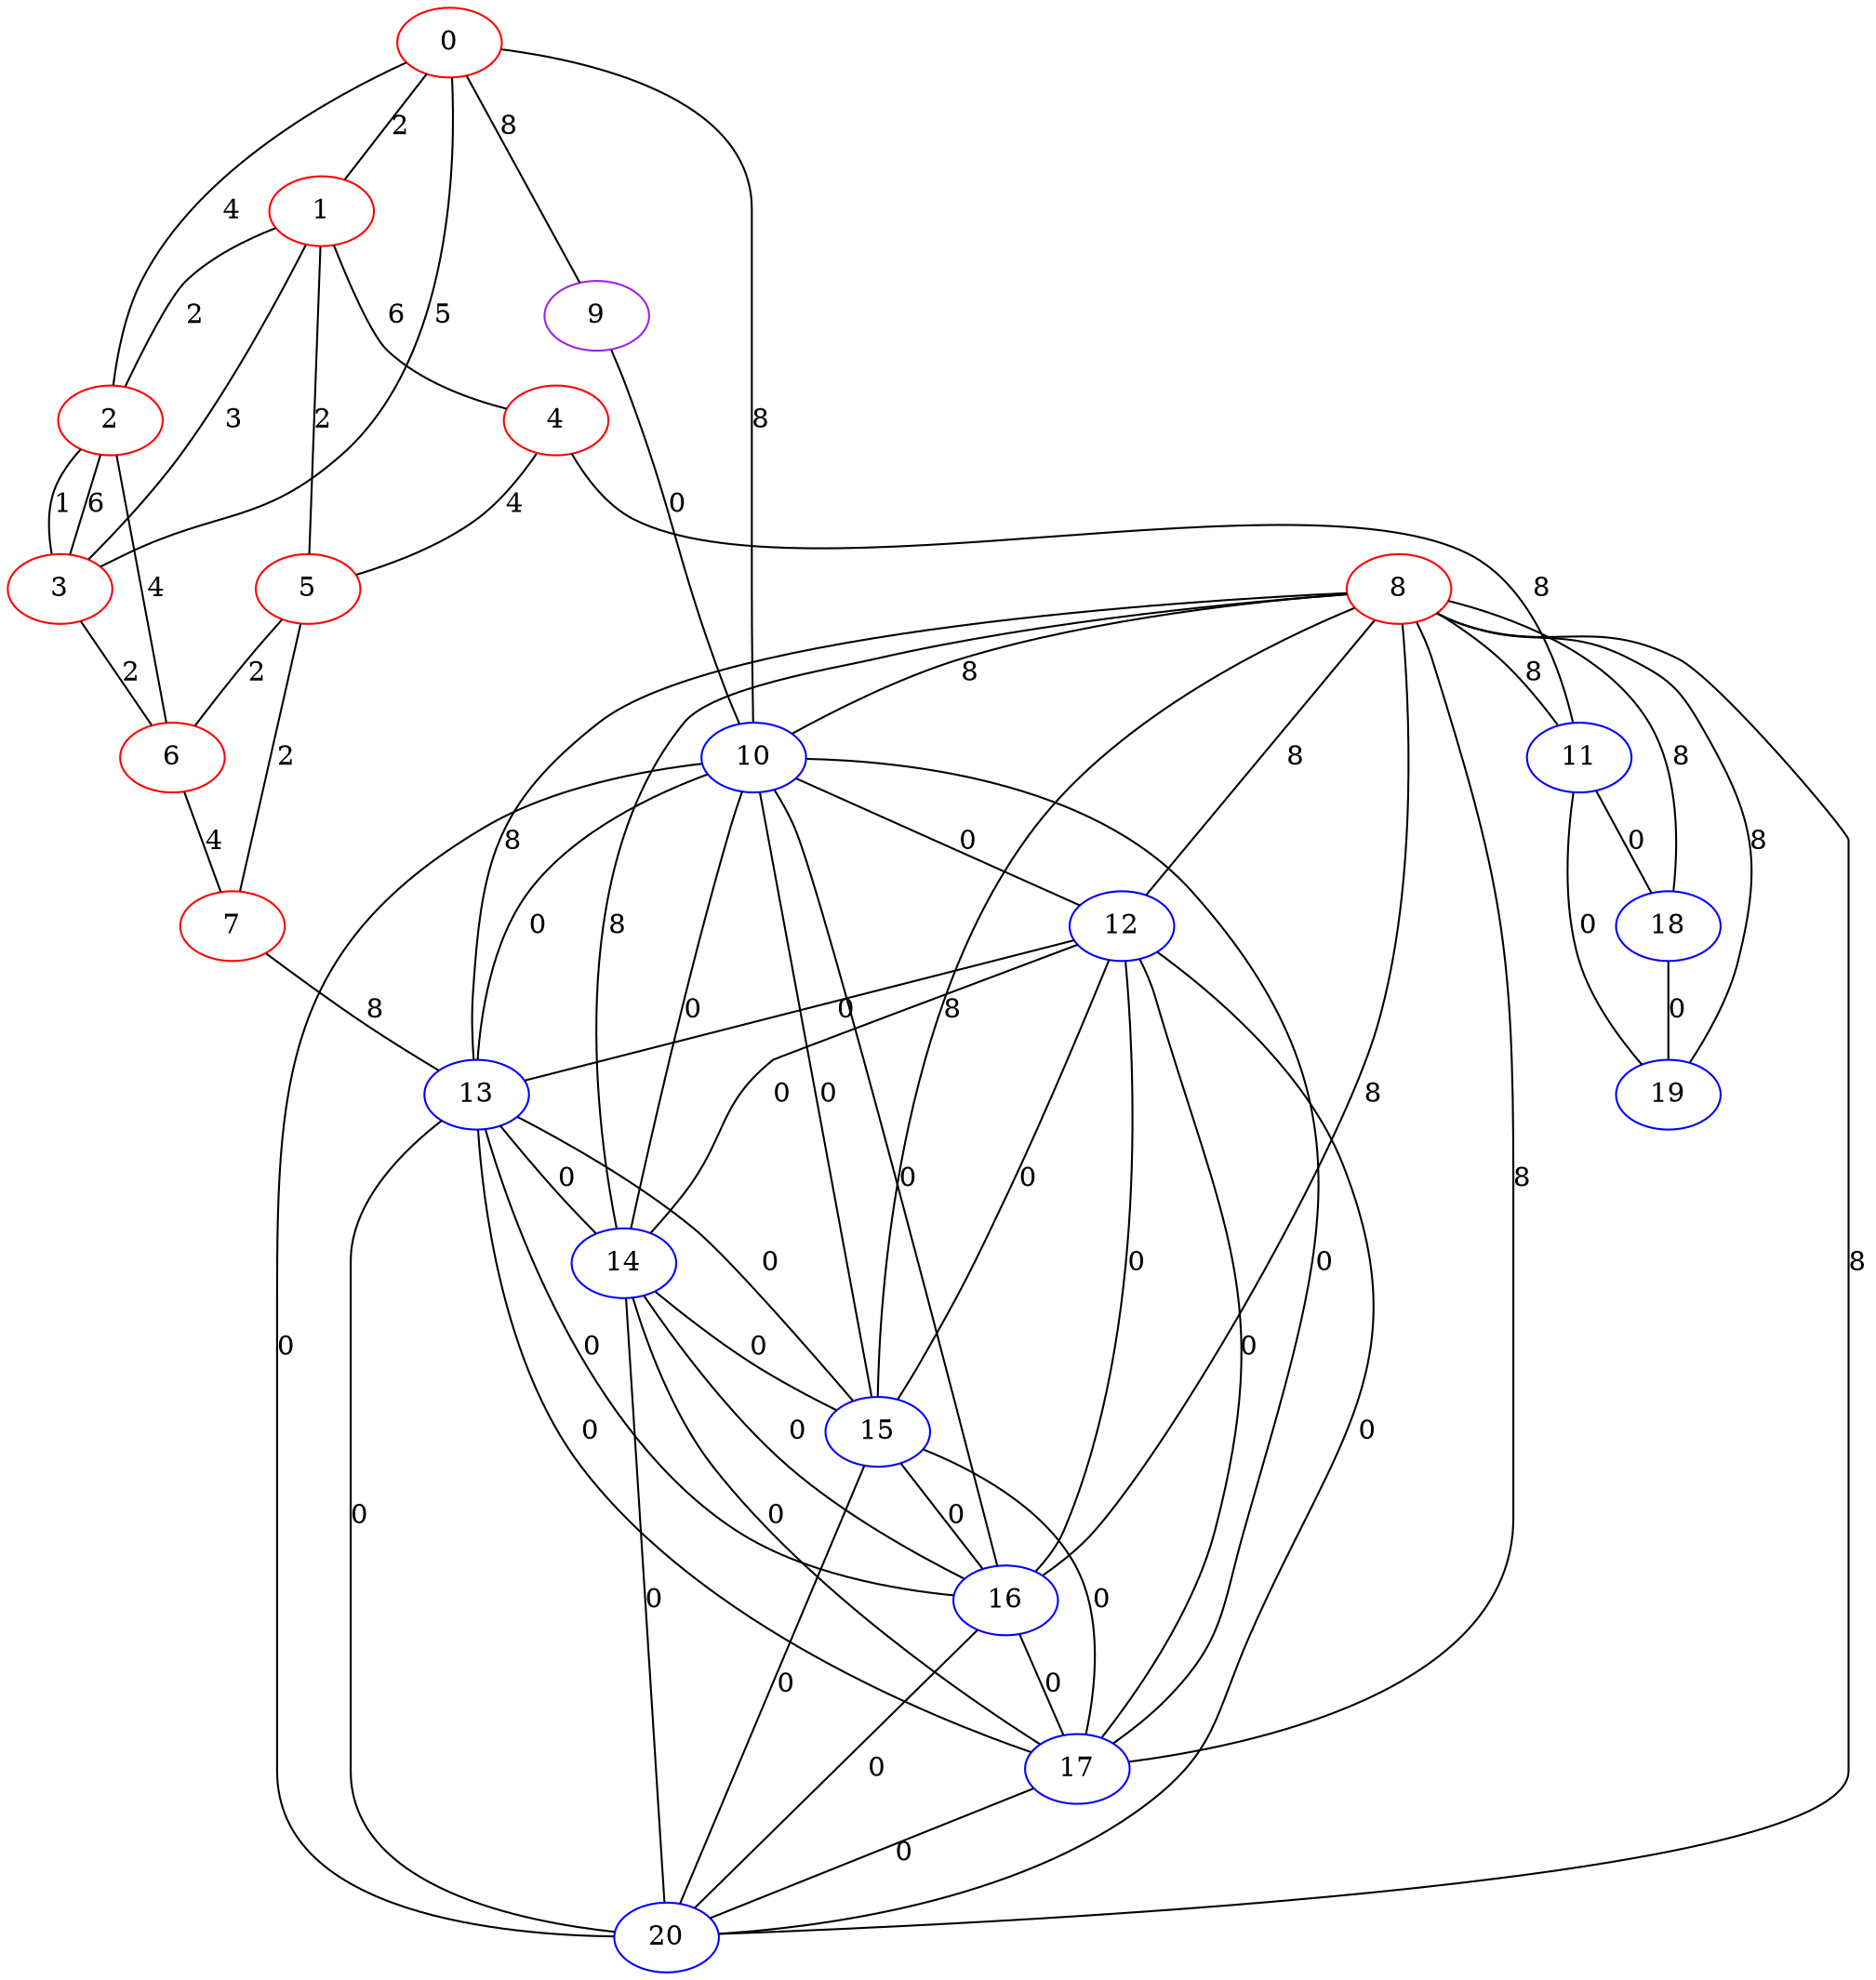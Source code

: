 graph "" {
0 [color=red, weight=1];
1 [color=red, weight=1];
2 [color=red, weight=1];
3 [color=red, weight=1];
4 [color=red, weight=1];
5 [color=red, weight=1];
6 [color=red, weight=1];
7 [color=red, weight=1];
8 [color=red, weight=1];
9 [color=purple, weight=4];
10 [color=blue, weight=3];
11 [color=blue, weight=3];
12 [color=blue, weight=3];
13 [color=blue, weight=3];
14 [color=blue, weight=3];
15 [color=blue, weight=3];
16 [color=blue, weight=3];
17 [color=blue, weight=3];
18 [color=blue, weight=3];
19 [color=blue, weight=3];
20 [color=blue, weight=3];
0 -- 1  [key=0, label=2];
0 -- 2  [key=0, label=4];
0 -- 3  [key=0, label=5];
0 -- 10  [key=0, label=8];
0 -- 9  [key=0, label=8];
1 -- 2  [key=0, label=2];
1 -- 3  [key=0, label=3];
1 -- 4  [key=0, label=6];
1 -- 5  [key=0, label=2];
2 -- 3  [key=0, label=1];
2 -- 3  [key=1, label=6];
2 -- 6  [key=0, label=4];
3 -- 6  [key=0, label=2];
4 -- 11  [key=0, label=8];
4 -- 5  [key=0, label=4];
5 -- 6  [key=0, label=2];
5 -- 7  [key=0, label=2];
6 -- 7  [key=0, label=4];
7 -- 13  [key=0, label=8];
8 -- 10  [key=0, label=8];
8 -- 11  [key=0, label=8];
8 -- 12  [key=0, label=8];
8 -- 13  [key=0, label=8];
8 -- 14  [key=0, label=8];
8 -- 15  [key=0, label=8];
8 -- 16  [key=0, label=8];
8 -- 17  [key=0, label=8];
8 -- 18  [key=0, label=8];
8 -- 19  [key=0, label=8];
8 -- 20  [key=0, label=8];
9 -- 10  [key=0, label=0];
10 -- 12  [key=0, label=0];
10 -- 13  [key=0, label=0];
10 -- 14  [key=0, label=0];
10 -- 15  [key=0, label=0];
10 -- 16  [key=0, label=0];
10 -- 17  [key=0, label=0];
10 -- 20  [key=0, label=0];
11 -- 18  [key=0, label=0];
11 -- 19  [key=0, label=0];
12 -- 13  [key=0, label=0];
12 -- 14  [key=0, label=0];
12 -- 15  [key=0, label=0];
12 -- 16  [key=0, label=0];
12 -- 17  [key=0, label=0];
12 -- 20  [key=0, label=0];
13 -- 14  [key=0, label=0];
13 -- 15  [key=0, label=0];
13 -- 16  [key=0, label=0];
13 -- 17  [key=0, label=0];
13 -- 20  [key=0, label=0];
14 -- 15  [key=0, label=0];
14 -- 16  [key=0, label=0];
14 -- 17  [key=0, label=0];
14 -- 20  [key=0, label=0];
15 -- 16  [key=0, label=0];
15 -- 17  [key=0, label=0];
15 -- 20  [key=0, label=0];
16 -- 17  [key=0, label=0];
16 -- 20  [key=0, label=0];
17 -- 20  [key=0, label=0];
18 -- 19  [key=0, label=0];
}

